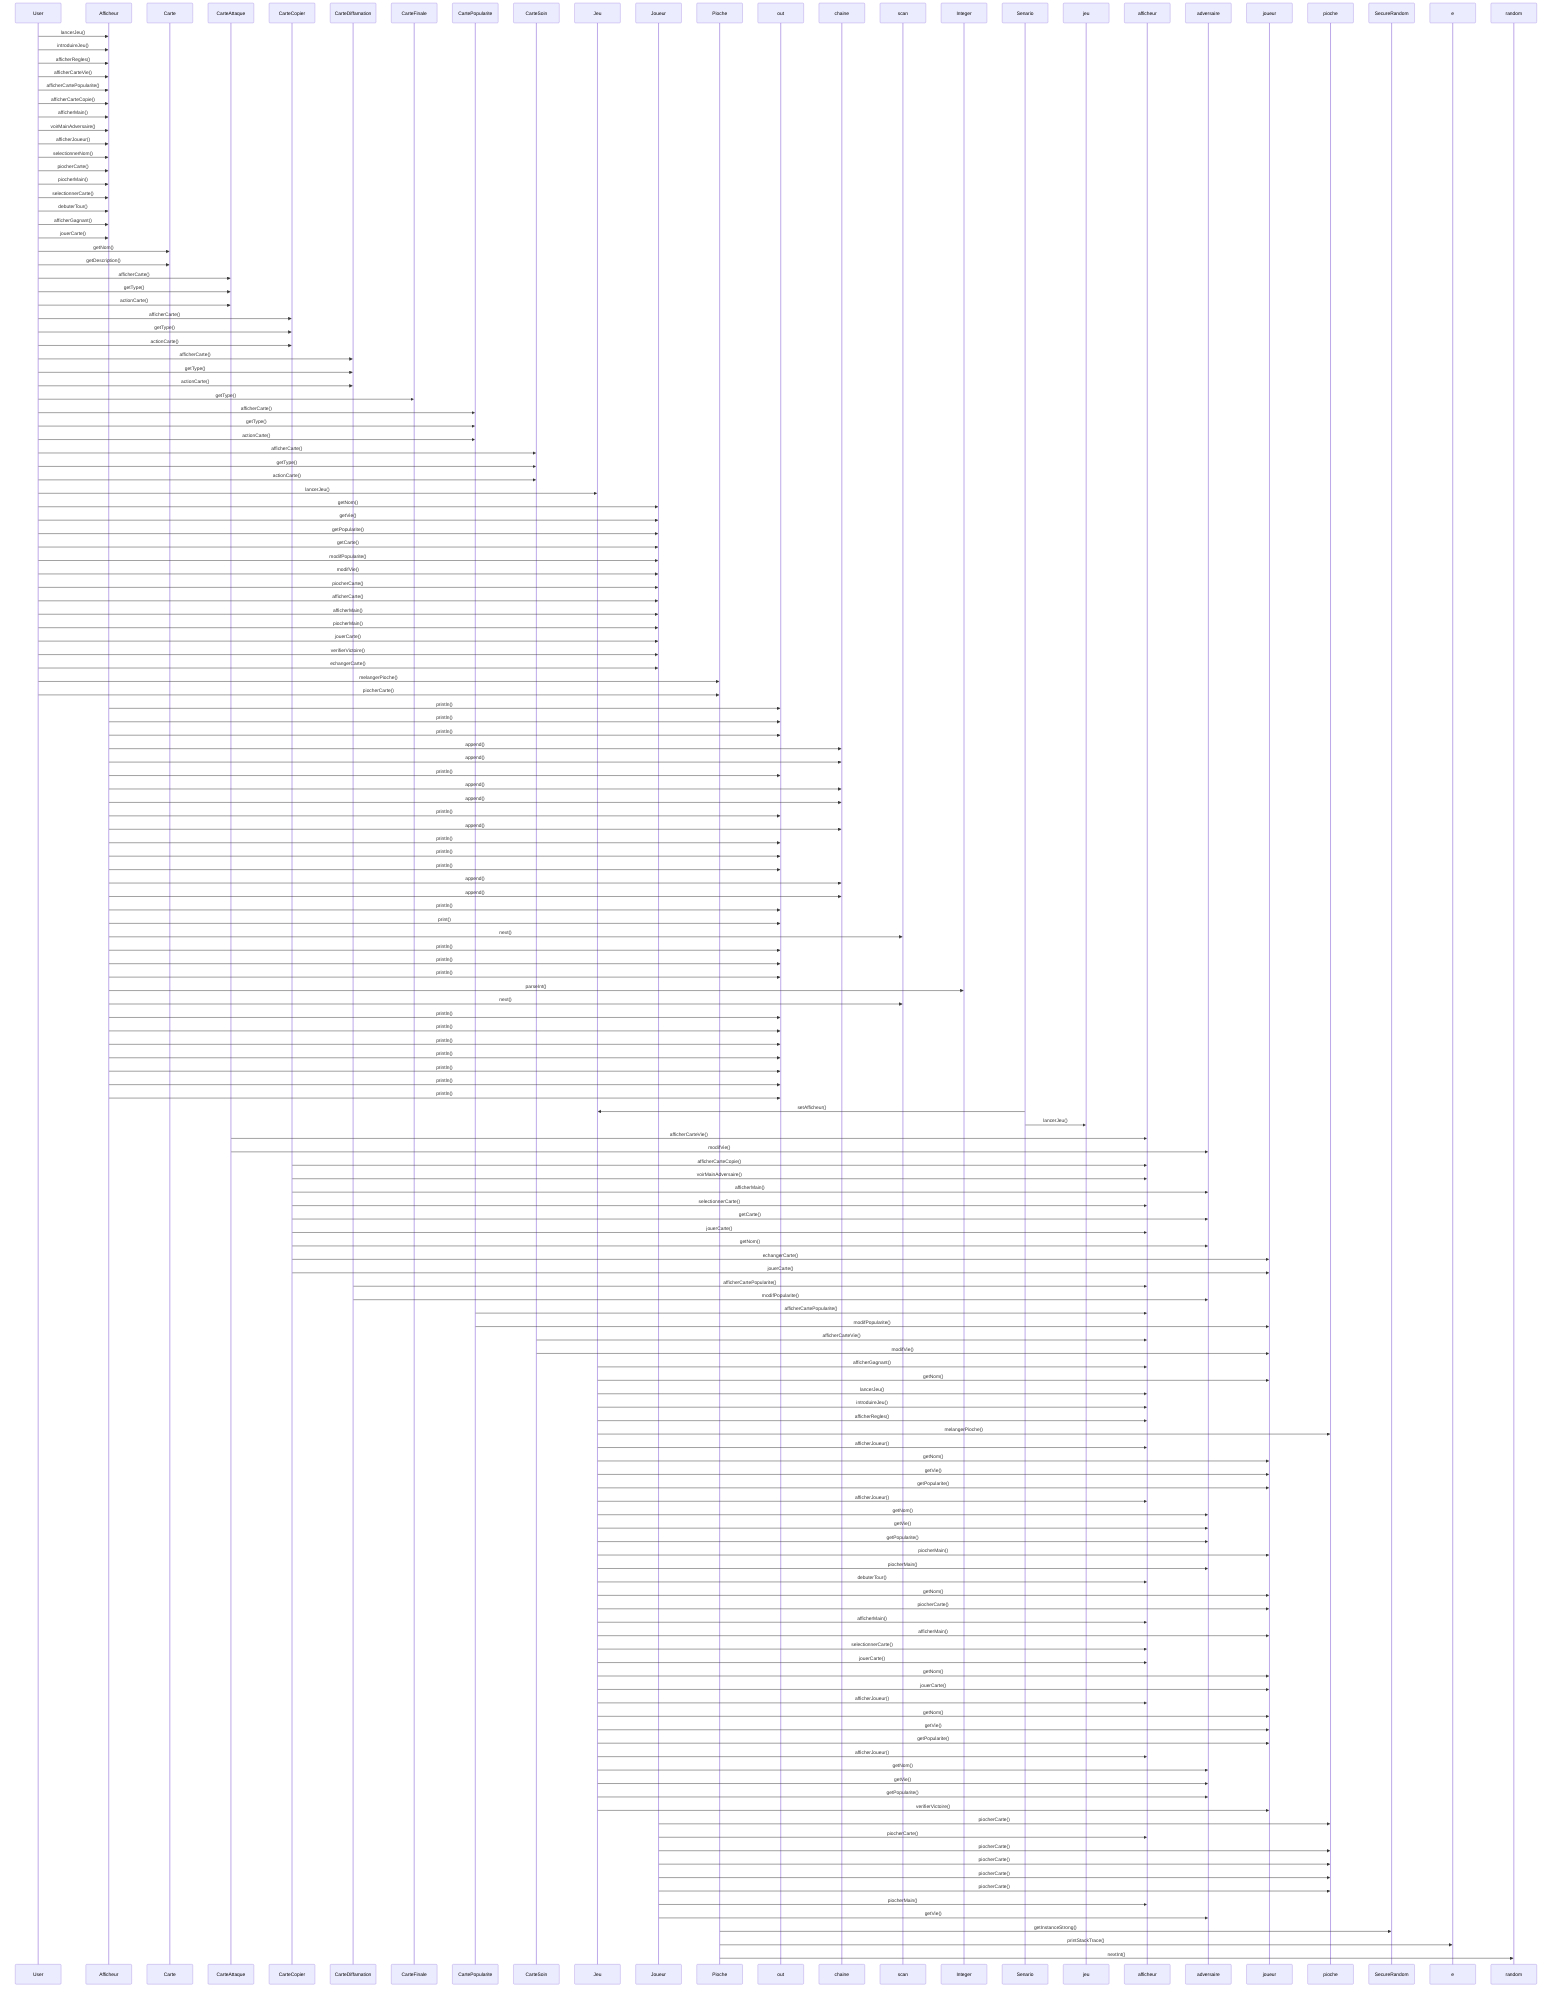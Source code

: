 sequenceDiagram
User ->> Afficheur: lancerJeu()
User ->> Afficheur: introduireJeu()
User ->> Afficheur: afficherRegles()
User ->> Afficheur: afficherCarteVie()
User ->> Afficheur: afficherCartePopularite()
User ->> Afficheur: afficherCarteCopie()
User ->> Afficheur: afficherMain()
User ->> Afficheur: voirMainAdversaire()
User ->> Afficheur: afficherJoueur()
User ->> Afficheur: selectionnerNom()
User ->> Afficheur: piocherCarte()
User ->> Afficheur: piocherMain()
User ->> Afficheur: selectionnerCarte()
User ->> Afficheur: debuterTour()
User ->> Afficheur: afficherGagnant()
User ->> Afficheur: jouerCarte()
User ->> Carte: getNom()
User ->> Carte: getDescription()
User ->> CarteAttaque: afficherCarte()
User ->> CarteAttaque: getType()
User ->> CarteAttaque: actionCarte()
User ->> CarteCopier: afficherCarte()
User ->> CarteCopier: getType()
User ->> CarteCopier: actionCarte()
User ->> CarteDiffamation: afficherCarte()
User ->> CarteDiffamation: getType()
User ->> CarteDiffamation: actionCarte()
User ->> CarteFinale: getType()
User ->> CartePopularite: afficherCarte()
User ->> CartePopularite: getType()
User ->> CartePopularite: actionCarte()
User ->> CarteSoin: afficherCarte()
User ->> CarteSoin: getType()
User ->> CarteSoin: actionCarte()
User ->> Jeu: lancerJeu()
User ->> Joueur: getNom()
User ->> Joueur: getVie()
User ->> Joueur: getPopularite()
User ->> Joueur: getCarte()
User ->> Joueur: modifPopularite()
User ->> Joueur: modifVie()
User ->> Joueur: piocherCarte()
User ->> Joueur: afficherCarte()
User ->> Joueur: afficherMain()
User ->> Joueur: piocherMain()
User ->> Joueur: jouerCarte()
User ->> Joueur: verifierVictoire()
User ->> Joueur: echangerCarte()
User ->> Pioche: melangerPioche()
User ->> Pioche: piocherCarte()
Afficheur ->> out: println()
Afficheur ->> out: println()
Afficheur ->> out: println()
Afficheur ->> chaine: append()
Afficheur ->> chaine: append()
Afficheur ->> out: println()
Afficheur ->> chaine: append()
Afficheur ->> chaine: append()
Afficheur ->> out: println()
Afficheur ->> chaine: append()
Afficheur ->> out: println()
Afficheur ->> out: println()
Afficheur ->> out: println()
Afficheur ->> chaine: append()
Afficheur ->> chaine: append()
Afficheur ->> out: println()
Afficheur ->> out: print()
Afficheur ->> scan: next()
Afficheur ->> out: println()
Afficheur ->> out: println()
Afficheur ->> out: println()
Afficheur ->> Integer: parseInt()
Afficheur ->> scan: next()
Afficheur ->> out: println()
Afficheur ->> out: println()
Afficheur ->> out: println()
Afficheur ->> out: println()
Afficheur ->> out: println()
Afficheur ->> out: println()
Afficheur ->> out: println()
Senario ->> Jeu: setAfficheur()
Senario ->> jeu: lancerJeu()
CarteAttaque ->> afficheur: afficherCarteVie()
CarteAttaque ->> adversaire: modifVie()
CarteCopier ->> afficheur: afficherCarteCopie()
CarteCopier ->> afficheur: voirMainAdversaire()
CarteCopier ->> adversaire: afficherMain()
CarteCopier ->> afficheur: selectionnerCarte()
CarteCopier ->> adversaire: getCarte()
CarteCopier ->> afficheur: jouerCarte()
CarteCopier ->> adversaire: getNom()
CarteCopier ->> joueur: echangerCarte()
CarteCopier ->> joueur: jouerCarte()
CarteDiffamation ->> afficheur: afficherCartePopularite()
CarteDiffamation ->> adversaire: modifPopularite()
CartePopularite ->> afficheur: afficherCartePopularite()
CartePopularite ->> joueur: modifPopularite()
CarteSoin ->> afficheur: afficherCarteVie()
CarteSoin ->> joueur: modifVie()
Jeu ->> afficheur: afficherGagnant()
Jeu ->> joueur: getNom()
Jeu ->> afficheur: lancerJeu()
Jeu ->> afficheur: introduireJeu()
Jeu ->> afficheur: afficherRegles()
Jeu ->> pioche: melangerPioche()
Jeu ->> afficheur: afficherJoueur()
Jeu ->> joueur: getNom()
Jeu ->> joueur: getVie()
Jeu ->> joueur: getPopularite()
Jeu ->> afficheur: afficherJoueur()
Jeu ->> adversaire: getNom()
Jeu ->> adversaire: getVie()
Jeu ->> adversaire: getPopularite()
Jeu ->> joueur: piocherMain()
Jeu ->> adversaire: piocherMain()
Jeu ->> afficheur: debuterTour()
Jeu ->> joueur: getNom()
Jeu ->> joueur: piocherCarte()
Jeu ->> afficheur: afficherMain()
Jeu ->> joueur: afficherMain()
Jeu ->> afficheur: selectionnerCarte()
Jeu ->> afficheur: jouerCarte()
Jeu ->> joueur: getNom()
Jeu ->> joueur: jouerCarte()
Jeu ->> afficheur: afficherJoueur()
Jeu ->> joueur: getNom()
Jeu ->> joueur: getVie()
Jeu ->> joueur: getPopularite()
Jeu ->> afficheur: afficherJoueur()
Jeu ->> adversaire: getNom()
Jeu ->> adversaire: getVie()
Jeu ->> adversaire: getPopularite()
Jeu ->> joueur: verifierVictoire()
Joueur ->> pioche: piocherCarte()
Joueur ->> afficheur: piocherCarte()
Joueur ->> pioche: piocherCarte()
Joueur ->> pioche: piocherCarte()
Joueur ->> pioche: piocherCarte()
Joueur ->> pioche: piocherCarte()
Joueur ->> afficheur: piocherMain()
Joueur ->> adversaire: getVie()
Pioche ->> SecureRandom: getInstanceStrong()
Pioche ->> e: printStackTrace()
Pioche ->> random: nextInt()